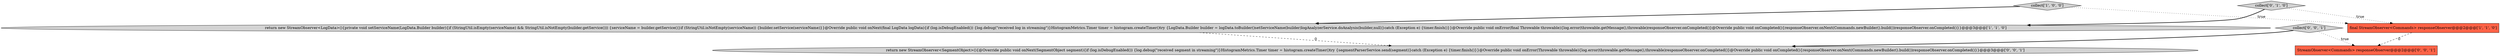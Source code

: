 digraph {
4 [style = filled, label = "StreamObserver<Commands> responseObserver@@@2@@@['0', '0', '1']", fillcolor = tomato, shape = box image = "AAA0AAABBB3BBB"];
6 [style = filled, label = "collect['0', '0', '1']", fillcolor = lightgray, shape = diamond image = "AAA0AAABBB3BBB"];
5 [style = filled, label = "return new StreamObserver<SegmentObject>(){@Override public void onNext(SegmentObject segment){if (log.isDebugEnabled()) {log.debug(\"received segment in streaming\")}HistogramMetrics.Timer timer = histogram.createTimer()try {segmentParserService.send(segment)}catch (Exception e) {timer.finish()}}@Override public void onError(Throwable throwable){log.error(throwable.getMessage(),throwable)responseObserver.onCompleted()}@Override public void onCompleted(){responseObserver.onNext(Commands.newBuilder().build())responseObserver.onCompleted()}}@@@3@@@['0', '0', '1']", fillcolor = lightgray, shape = ellipse image = "AAA0AAABBB3BBB"];
1 [style = filled, label = "collect['1', '0', '0']", fillcolor = lightgray, shape = diamond image = "AAA0AAABBB1BBB"];
0 [style = filled, label = "return new StreamObserver<LogData>(){private void setServiceName(LogData.Builder builder){if (StringUtil.isEmpty(serviceName) && StringUtil.isNotEmpty(builder.getService())) {serviceName = builder.getService()}if (StringUtil.isNotEmpty(serviceName)) {builder.setService(serviceName)}}@Override public void onNext(final LogData logData){if (log.isDebugEnabled()) {log.debug(\"received log in streaming\")}HistogramMetrics.Timer timer = histogram.createTimer()try {LogData.Builder builder = logData.toBuilder()setServiceName(builder)logAnalyzerService.doAnalysis(builder,null)}catch (Exception e) {timer.finish()}}@Override public void onError(final Throwable throwable){log.error(throwable.getMessage(),throwable)responseObserver.onCompleted()}@Override public void onCompleted(){responseObserver.onNext(Commands.newBuilder().build())responseObserver.onCompleted()}}@@@3@@@['1', '1', '0']", fillcolor = lightgray, shape = ellipse image = "AAA0AAABBB1BBB"];
2 [style = filled, label = "final StreamObserver<Commands> responseObserver@@@2@@@['1', '1', '0']", fillcolor = tomato, shape = box image = "AAA0AAABBB1BBB"];
3 [style = filled, label = "collect['0', '1', '0']", fillcolor = lightgray, shape = diamond image = "AAA0AAABBB2BBB"];
1->2 [style = dotted, label="true"];
2->4 [style = dashed, label="0"];
6->4 [style = dotted, label="true"];
3->0 [style = bold, label=""];
3->2 [style = dotted, label="true"];
0->5 [style = dashed, label="0"];
6->5 [style = bold, label=""];
1->0 [style = bold, label=""];
}
